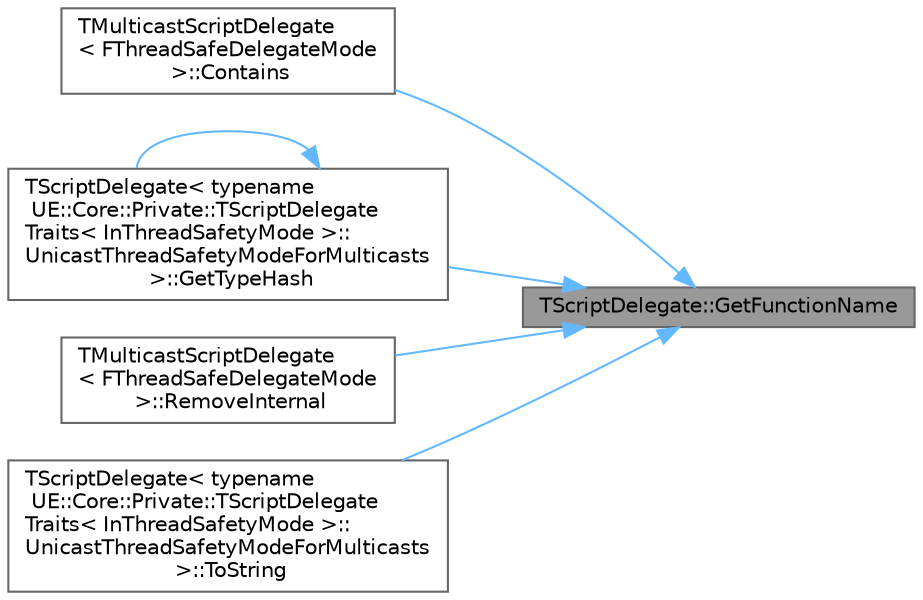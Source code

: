 digraph "TScriptDelegate::GetFunctionName"
{
 // INTERACTIVE_SVG=YES
 // LATEX_PDF_SIZE
  bgcolor="transparent";
  edge [fontname=Helvetica,fontsize=10,labelfontname=Helvetica,labelfontsize=10];
  node [fontname=Helvetica,fontsize=10,shape=box,height=0.2,width=0.4];
  rankdir="RL";
  Node1 [id="Node000001",label="TScriptDelegate::GetFunctionName",height=0.2,width=0.4,color="gray40", fillcolor="grey60", style="filled", fontcolor="black",tooltip="Gets the name of the function to call on the bound object."];
  Node1 -> Node2 [id="edge1_Node000001_Node000002",dir="back",color="steelblue1",style="solid",tooltip=" "];
  Node2 [id="Node000002",label="TMulticastScriptDelegate\l\< FThreadSafeDelegateMode\l \>::Contains",height=0.2,width=0.4,color="grey40", fillcolor="white", style="filled",URL="$dc/d3a/classTMulticastScriptDelegate.html#ac21e256d84188739aa2b72a7c02b8f68",tooltip=" "];
  Node1 -> Node3 [id="edge2_Node000001_Node000003",dir="back",color="steelblue1",style="solid",tooltip=" "];
  Node3 [id="Node000003",label="TScriptDelegate\< typename\l UE::Core::Private::TScriptDelegate\lTraits\< InThreadSafetyMode \>::\lUnicastThreadSafetyModeForMulticasts\l \>::GetTypeHash",height=0.2,width=0.4,color="grey40", fillcolor="white", style="filled",URL="$d1/d87/classTScriptDelegate.html#a7c757ed73ee9512b0b20d23df572e983",tooltip=" "];
  Node3 -> Node3 [id="edge3_Node000003_Node000003",dir="back",color="steelblue1",style="solid",tooltip=" "];
  Node1 -> Node4 [id="edge4_Node000001_Node000004",dir="back",color="steelblue1",style="solid",tooltip=" "];
  Node4 [id="Node000004",label="TMulticastScriptDelegate\l\< FThreadSafeDelegateMode\l \>::RemoveInternal",height=0.2,width=0.4,color="grey40", fillcolor="white", style="filled",URL="$dc/d3a/classTMulticastScriptDelegate.html#a9b73a0b86d8f49b08a6dbac2e8f0541d",tooltip=" "];
  Node1 -> Node5 [id="edge5_Node000001_Node000005",dir="back",color="steelblue1",style="solid",tooltip=" "];
  Node5 [id="Node000005",label="TScriptDelegate\< typename\l UE::Core::Private::TScriptDelegate\lTraits\< InThreadSafetyMode \>::\lUnicastThreadSafetyModeForMulticasts\l \>::ToString",height=0.2,width=0.4,color="grey40", fillcolor="white", style="filled",URL="$d1/d87/classTScriptDelegate.html#ade6904b4ac99e3adab5cf22f3a7733ee",tooltip=" "];
}
